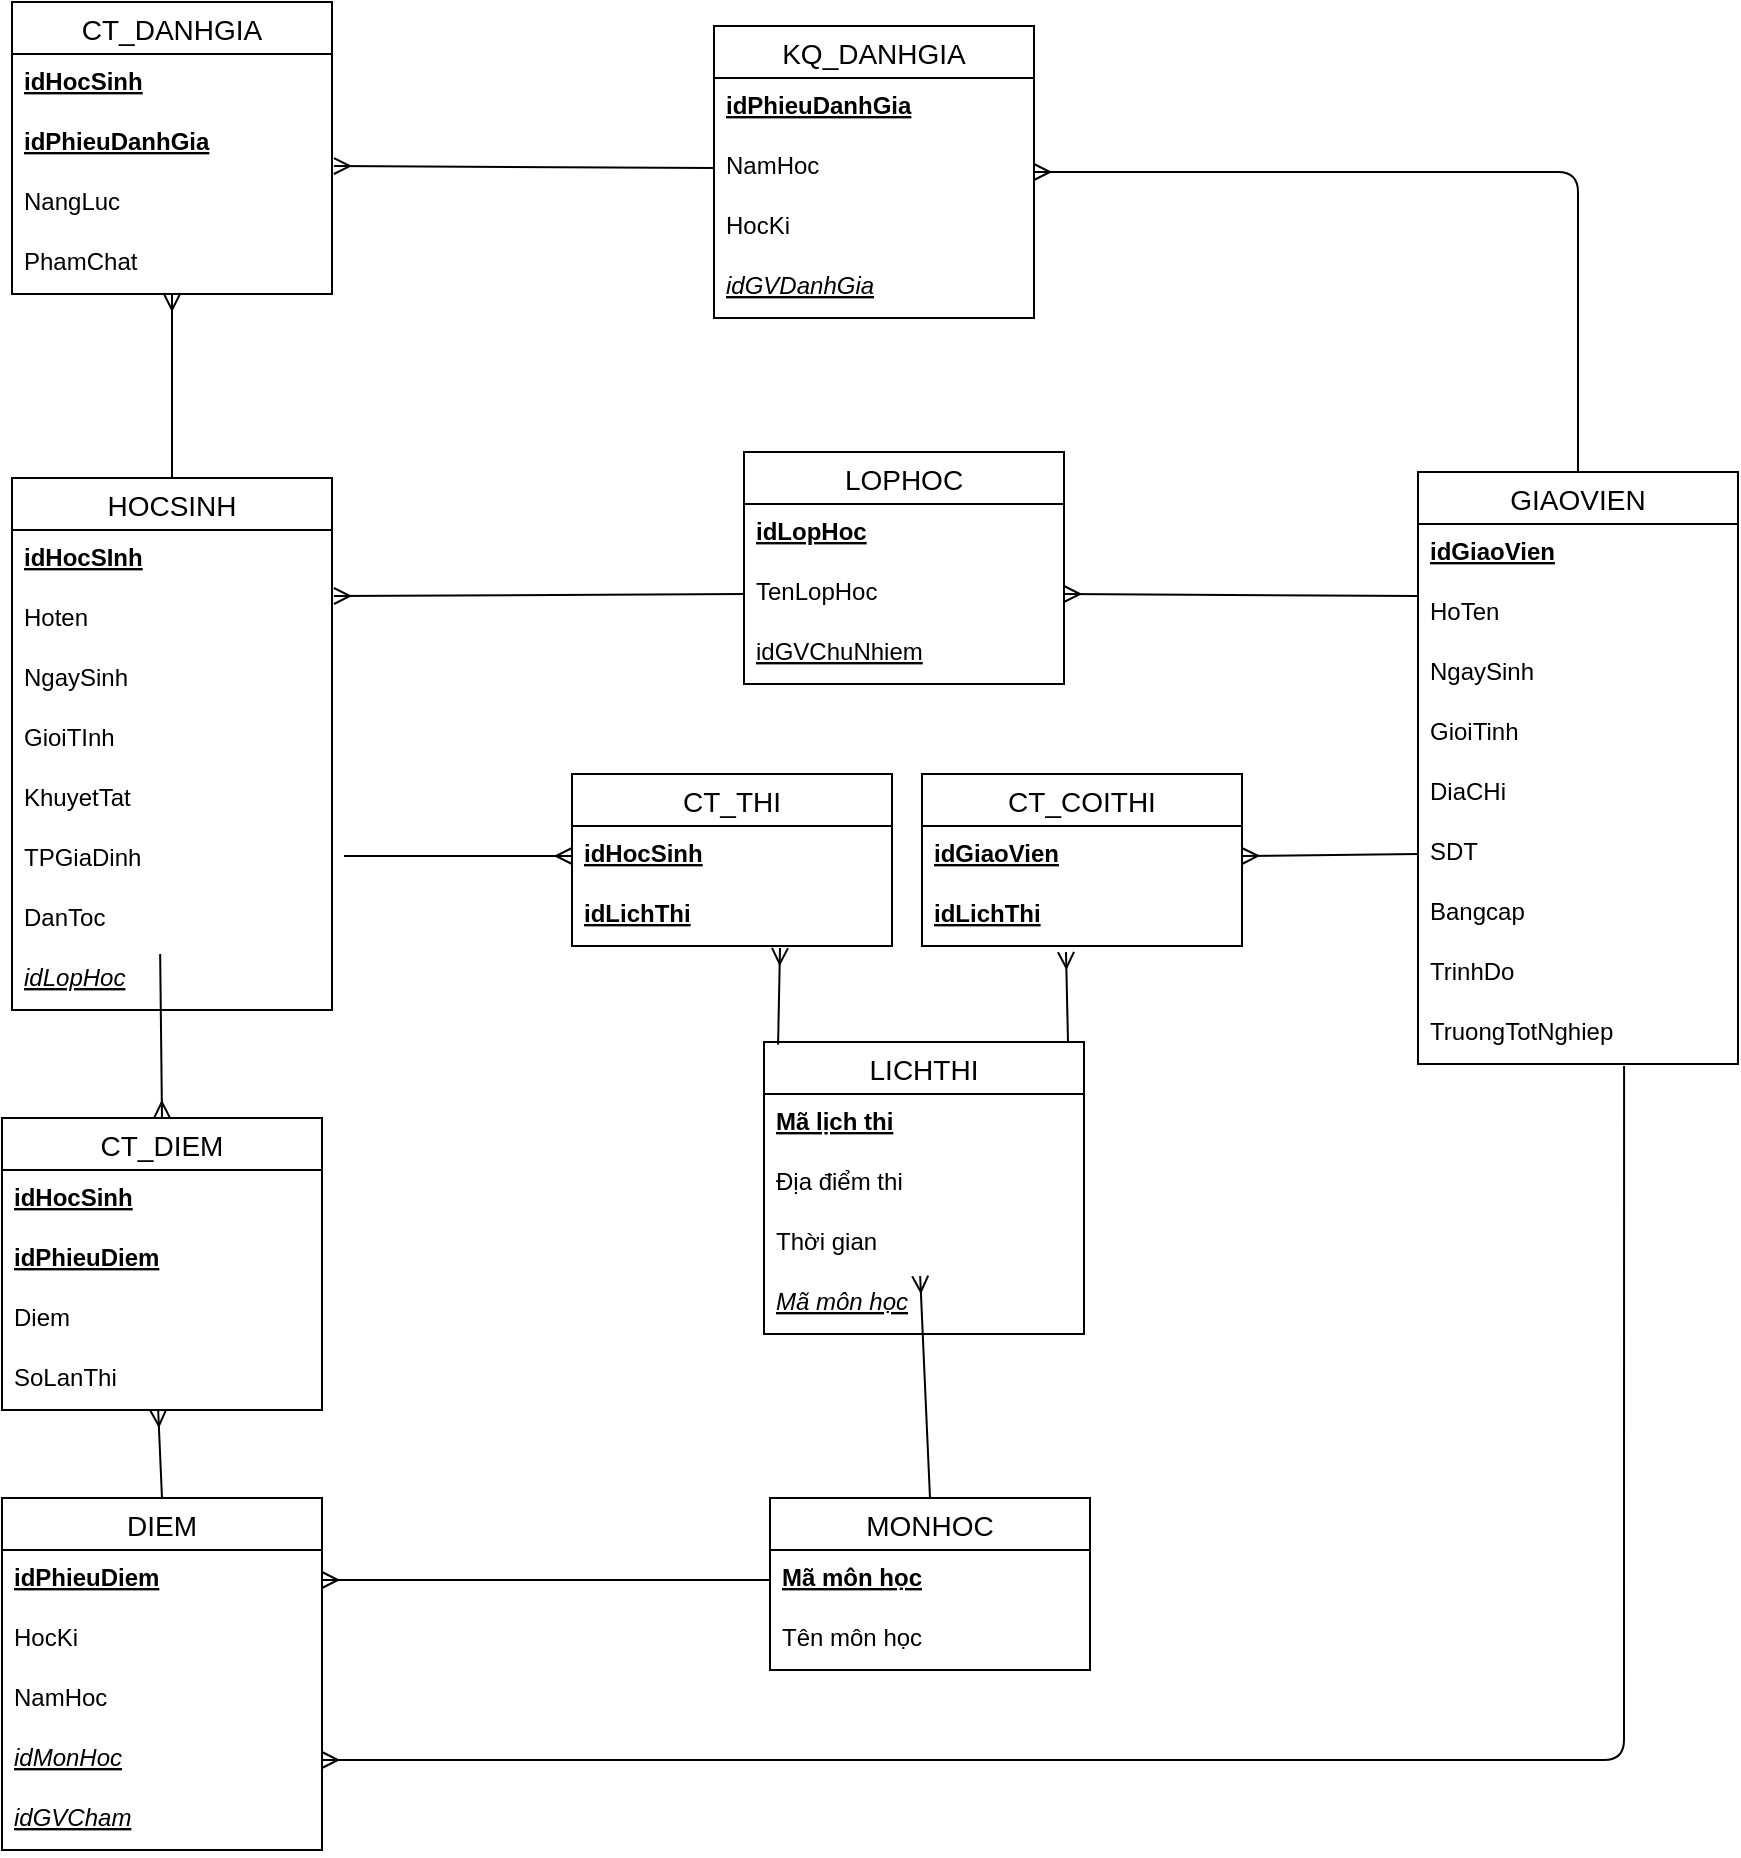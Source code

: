 <mxfile version="14.5.4" type="github">
  <diagram id="Y_9sGmnjUwK3PNuPOUKg" name="Page-1">
    <mxGraphModel dx="1369" dy="776" grid="0" gridSize="10" guides="1" tooltips="1" connect="1" arrows="1" fold="1" page="1" pageScale="1" pageWidth="1100" pageHeight="1700" background="#ffffff" math="0" shadow="0">
      <root>
        <mxCell id="0" />
        <mxCell id="1" parent="0" />
        <mxCell id="aPo73RIebEHa1gepbamj-1" value="HOCSINH" style="swimlane;fontStyle=0;childLayout=stackLayout;horizontal=1;startSize=26;horizontalStack=0;resizeParent=1;resizeParentMax=0;resizeLast=0;collapsible=1;marginBottom=0;align=center;fontSize=14;" vertex="1" parent="1">
          <mxGeometry x="121" y="299" width="160" height="266" as="geometry" />
        </mxCell>
        <mxCell id="aPo73RIebEHa1gepbamj-2" value="idHocSInh" style="text;strokeColor=none;fillColor=none;spacingLeft=4;spacingRight=4;overflow=hidden;rotatable=0;points=[[0,0.5],[1,0.5]];portConstraint=eastwest;fontSize=12;fontStyle=5" vertex="1" parent="aPo73RIebEHa1gepbamj-1">
          <mxGeometry y="26" width="160" height="30" as="geometry" />
        </mxCell>
        <mxCell id="aPo73RIebEHa1gepbamj-3" value="Hoten" style="text;strokeColor=none;fillColor=none;spacingLeft=4;spacingRight=4;overflow=hidden;rotatable=0;points=[[0,0.5],[1,0.5]];portConstraint=eastwest;fontSize=12;" vertex="1" parent="aPo73RIebEHa1gepbamj-1">
          <mxGeometry y="56" width="160" height="30" as="geometry" />
        </mxCell>
        <mxCell id="aPo73RIebEHa1gepbamj-4" value="NgaySinh" style="text;strokeColor=none;fillColor=none;spacingLeft=4;spacingRight=4;overflow=hidden;rotatable=0;points=[[0,0.5],[1,0.5]];portConstraint=eastwest;fontSize=12;" vertex="1" parent="aPo73RIebEHa1gepbamj-1">
          <mxGeometry y="86" width="160" height="30" as="geometry" />
        </mxCell>
        <mxCell id="aPo73RIebEHa1gepbamj-5" value="GioiTInh" style="text;strokeColor=none;fillColor=none;spacingLeft=4;spacingRight=4;overflow=hidden;rotatable=0;points=[[0,0.5],[1,0.5]];portConstraint=eastwest;fontSize=12;" vertex="1" parent="aPo73RIebEHa1gepbamj-1">
          <mxGeometry y="116" width="160" height="30" as="geometry" />
        </mxCell>
        <mxCell id="aPo73RIebEHa1gepbamj-6" value="KhuyetTat" style="text;strokeColor=none;fillColor=none;spacingLeft=4;spacingRight=4;overflow=hidden;rotatable=0;points=[[0,0.5],[1,0.5]];portConstraint=eastwest;fontSize=12;" vertex="1" parent="aPo73RIebEHa1gepbamj-1">
          <mxGeometry y="146" width="160" height="30" as="geometry" />
        </mxCell>
        <mxCell id="aPo73RIebEHa1gepbamj-7" value="TPGiaDinh" style="text;strokeColor=none;fillColor=none;spacingLeft=4;spacingRight=4;overflow=hidden;rotatable=0;points=[[0,0.5],[1,0.5]];portConstraint=eastwest;fontSize=12;" vertex="1" parent="aPo73RIebEHa1gepbamj-1">
          <mxGeometry y="176" width="160" height="30" as="geometry" />
        </mxCell>
        <mxCell id="aPo73RIebEHa1gepbamj-8" value="DanToc" style="text;strokeColor=none;fillColor=none;spacingLeft=4;spacingRight=4;overflow=hidden;rotatable=0;points=[[0,0.5],[1,0.5]];portConstraint=eastwest;fontSize=12;" vertex="1" parent="aPo73RIebEHa1gepbamj-1">
          <mxGeometry y="206" width="160" height="30" as="geometry" />
        </mxCell>
        <mxCell id="aPo73RIebEHa1gepbamj-9" value="idLopHoc" style="text;strokeColor=none;fillColor=none;spacingLeft=4;spacingRight=4;overflow=hidden;rotatable=0;points=[[0,0.5],[1,0.5]];portConstraint=eastwest;fontSize=12;fontStyle=6" vertex="1" parent="aPo73RIebEHa1gepbamj-1">
          <mxGeometry y="236" width="160" height="30" as="geometry" />
        </mxCell>
        <mxCell id="aPo73RIebEHa1gepbamj-10" value="GIAOVIEN" style="swimlane;fontStyle=0;childLayout=stackLayout;horizontal=1;startSize=26;horizontalStack=0;resizeParent=1;resizeParentMax=0;resizeLast=0;collapsible=1;marginBottom=0;align=center;fontSize=14;" vertex="1" parent="1">
          <mxGeometry x="824" y="296" width="160" height="296" as="geometry" />
        </mxCell>
        <mxCell id="aPo73RIebEHa1gepbamj-11" value="idGiaoVien" style="text;strokeColor=none;fillColor=none;spacingLeft=4;spacingRight=4;overflow=hidden;rotatable=0;points=[[0,0.5],[1,0.5]];portConstraint=eastwest;fontSize=12;fontStyle=5" vertex="1" parent="aPo73RIebEHa1gepbamj-10">
          <mxGeometry y="26" width="160" height="30" as="geometry" />
        </mxCell>
        <mxCell id="aPo73RIebEHa1gepbamj-12" value="HoTen" style="text;strokeColor=none;fillColor=none;spacingLeft=4;spacingRight=4;overflow=hidden;rotatable=0;points=[[0,0.5],[1,0.5]];portConstraint=eastwest;fontSize=12;" vertex="1" parent="aPo73RIebEHa1gepbamj-10">
          <mxGeometry y="56" width="160" height="30" as="geometry" />
        </mxCell>
        <mxCell id="aPo73RIebEHa1gepbamj-13" value="NgaySinh" style="text;strokeColor=none;fillColor=none;spacingLeft=4;spacingRight=4;overflow=hidden;rotatable=0;points=[[0,0.5],[1,0.5]];portConstraint=eastwest;fontSize=12;" vertex="1" parent="aPo73RIebEHa1gepbamj-10">
          <mxGeometry y="86" width="160" height="30" as="geometry" />
        </mxCell>
        <mxCell id="aPo73RIebEHa1gepbamj-14" value="GioiTinh" style="text;strokeColor=none;fillColor=none;spacingLeft=4;spacingRight=4;overflow=hidden;rotatable=0;points=[[0,0.5],[1,0.5]];portConstraint=eastwest;fontSize=12;" vertex="1" parent="aPo73RIebEHa1gepbamj-10">
          <mxGeometry y="116" width="160" height="30" as="geometry" />
        </mxCell>
        <mxCell id="aPo73RIebEHa1gepbamj-15" value="DiaCHi" style="text;strokeColor=none;fillColor=none;spacingLeft=4;spacingRight=4;overflow=hidden;rotatable=0;points=[[0,0.5],[1,0.5]];portConstraint=eastwest;fontSize=12;" vertex="1" parent="aPo73RIebEHa1gepbamj-10">
          <mxGeometry y="146" width="160" height="30" as="geometry" />
        </mxCell>
        <mxCell id="aPo73RIebEHa1gepbamj-16" value="SDT" style="text;strokeColor=none;fillColor=none;spacingLeft=4;spacingRight=4;overflow=hidden;rotatable=0;points=[[0,0.5],[1,0.5]];portConstraint=eastwest;fontSize=12;" vertex="1" parent="aPo73RIebEHa1gepbamj-10">
          <mxGeometry y="176" width="160" height="30" as="geometry" />
        </mxCell>
        <mxCell id="aPo73RIebEHa1gepbamj-17" value="Bangcap" style="text;strokeColor=none;fillColor=none;spacingLeft=4;spacingRight=4;overflow=hidden;rotatable=0;points=[[0,0.5],[1,0.5]];portConstraint=eastwest;fontSize=12;" vertex="1" parent="aPo73RIebEHa1gepbamj-10">
          <mxGeometry y="206" width="160" height="30" as="geometry" />
        </mxCell>
        <mxCell id="aPo73RIebEHa1gepbamj-18" value="TrinhDo" style="text;strokeColor=none;fillColor=none;spacingLeft=4;spacingRight=4;overflow=hidden;rotatable=0;points=[[0,0.5],[1,0.5]];portConstraint=eastwest;fontSize=12;" vertex="1" parent="aPo73RIebEHa1gepbamj-10">
          <mxGeometry y="236" width="160" height="30" as="geometry" />
        </mxCell>
        <mxCell id="aPo73RIebEHa1gepbamj-19" value="TruongTotNghiep" style="text;strokeColor=none;fillColor=none;spacingLeft=4;spacingRight=4;overflow=hidden;rotatable=0;points=[[0,0.5],[1,0.5]];portConstraint=eastwest;fontSize=12;" vertex="1" parent="aPo73RIebEHa1gepbamj-10">
          <mxGeometry y="266" width="160" height="30" as="geometry" />
        </mxCell>
        <mxCell id="aPo73RIebEHa1gepbamj-20" value="LOPHOC" style="swimlane;fontStyle=0;childLayout=stackLayout;horizontal=1;startSize=26;horizontalStack=0;resizeParent=1;resizeParentMax=0;resizeLast=0;collapsible=1;marginBottom=0;align=center;fontSize=14;" vertex="1" parent="1">
          <mxGeometry x="487" y="286" width="160" height="116" as="geometry" />
        </mxCell>
        <mxCell id="aPo73RIebEHa1gepbamj-21" value="idLopHoc" style="text;strokeColor=none;fillColor=none;spacingLeft=4;spacingRight=4;overflow=hidden;rotatable=0;points=[[0,0.5],[1,0.5]];portConstraint=eastwest;fontSize=12;fontStyle=5" vertex="1" parent="aPo73RIebEHa1gepbamj-20">
          <mxGeometry y="26" width="160" height="30" as="geometry" />
        </mxCell>
        <mxCell id="aPo73RIebEHa1gepbamj-22" value="TenLopHoc" style="text;strokeColor=none;fillColor=none;spacingLeft=4;spacingRight=4;overflow=hidden;rotatable=0;points=[[0,0.5],[1,0.5]];portConstraint=eastwest;fontSize=12;" vertex="1" parent="aPo73RIebEHa1gepbamj-20">
          <mxGeometry y="56" width="160" height="30" as="geometry" />
        </mxCell>
        <mxCell id="aPo73RIebEHa1gepbamj-23" value="idGVChuNhiem" style="text;strokeColor=none;fillColor=none;spacingLeft=4;spacingRight=4;overflow=hidden;rotatable=0;points=[[0,0.5],[1,0.5]];portConstraint=eastwest;fontSize=12;fontStyle=4" vertex="1" parent="aPo73RIebEHa1gepbamj-20">
          <mxGeometry y="86" width="160" height="30" as="geometry" />
        </mxCell>
        <mxCell id="aPo73RIebEHa1gepbamj-24" value="MONHOC" style="swimlane;fontStyle=0;childLayout=stackLayout;horizontal=1;startSize=26;horizontalStack=0;resizeParent=1;resizeParentMax=0;resizeLast=0;collapsible=1;marginBottom=0;align=center;fontSize=14;" vertex="1" parent="1">
          <mxGeometry x="500" y="809" width="160" height="86" as="geometry" />
        </mxCell>
        <mxCell id="aPo73RIebEHa1gepbamj-25" value="Mã môn học" style="text;strokeColor=none;fillColor=none;spacingLeft=4;spacingRight=4;overflow=hidden;rotatable=0;points=[[0,0.5],[1,0.5]];portConstraint=eastwest;fontSize=12;fontStyle=5" vertex="1" parent="aPo73RIebEHa1gepbamj-24">
          <mxGeometry y="26" width="160" height="30" as="geometry" />
        </mxCell>
        <mxCell id="aPo73RIebEHa1gepbamj-26" value="Tên môn học" style="text;strokeColor=none;fillColor=none;spacingLeft=4;spacingRight=4;overflow=hidden;rotatable=0;points=[[0,0.5],[1,0.5]];portConstraint=eastwest;fontSize=12;" vertex="1" parent="aPo73RIebEHa1gepbamj-24">
          <mxGeometry y="56" width="160" height="30" as="geometry" />
        </mxCell>
        <mxCell id="aPo73RIebEHa1gepbamj-27" value="LICHTHI" style="swimlane;fontStyle=0;childLayout=stackLayout;horizontal=1;startSize=26;horizontalStack=0;resizeParent=1;resizeParentMax=0;resizeLast=0;collapsible=1;marginBottom=0;align=center;fontSize=14;" vertex="1" parent="1">
          <mxGeometry x="497" y="581" width="160" height="146" as="geometry" />
        </mxCell>
        <mxCell id="aPo73RIebEHa1gepbamj-28" value="Mã lịch thi" style="text;strokeColor=none;fillColor=none;spacingLeft=4;spacingRight=4;overflow=hidden;rotatable=0;points=[[0,0.5],[1,0.5]];portConstraint=eastwest;fontSize=12;fontStyle=5" vertex="1" parent="aPo73RIebEHa1gepbamj-27">
          <mxGeometry y="26" width="160" height="30" as="geometry" />
        </mxCell>
        <mxCell id="aPo73RIebEHa1gepbamj-29" value="Địa điểm thi" style="text;strokeColor=none;fillColor=none;spacingLeft=4;spacingRight=4;overflow=hidden;rotatable=0;points=[[0,0.5],[1,0.5]];portConstraint=eastwest;fontSize=12;" vertex="1" parent="aPo73RIebEHa1gepbamj-27">
          <mxGeometry y="56" width="160" height="30" as="geometry" />
        </mxCell>
        <mxCell id="aPo73RIebEHa1gepbamj-30" value="Thời gian" style="text;strokeColor=none;fillColor=none;spacingLeft=4;spacingRight=4;overflow=hidden;rotatable=0;points=[[0,0.5],[1,0.5]];portConstraint=eastwest;fontSize=12;" vertex="1" parent="aPo73RIebEHa1gepbamj-27">
          <mxGeometry y="86" width="160" height="30" as="geometry" />
        </mxCell>
        <mxCell id="aPo73RIebEHa1gepbamj-31" value="Mã môn học" style="text;strokeColor=none;fillColor=none;spacingLeft=4;spacingRight=4;overflow=hidden;rotatable=0;points=[[0,0.5],[1,0.5]];portConstraint=eastwest;fontSize=12;fontStyle=6" vertex="1" parent="aPo73RIebEHa1gepbamj-27">
          <mxGeometry y="116" width="160" height="30" as="geometry" />
        </mxCell>
        <mxCell id="aPo73RIebEHa1gepbamj-32" value="CT_COITHI" style="swimlane;fontStyle=0;childLayout=stackLayout;horizontal=1;startSize=26;horizontalStack=0;resizeParent=1;resizeParentMax=0;resizeLast=0;collapsible=1;marginBottom=0;align=center;fontSize=14;" vertex="1" parent="1">
          <mxGeometry x="576" y="447" width="160" height="86" as="geometry" />
        </mxCell>
        <mxCell id="aPo73RIebEHa1gepbamj-33" value="idGiaoVien" style="text;strokeColor=none;fillColor=none;spacingLeft=4;spacingRight=4;overflow=hidden;rotatable=0;points=[[0,0.5],[1,0.5]];portConstraint=eastwest;fontSize=12;fontStyle=5" vertex="1" parent="aPo73RIebEHa1gepbamj-32">
          <mxGeometry y="26" width="160" height="30" as="geometry" />
        </mxCell>
        <mxCell id="aPo73RIebEHa1gepbamj-34" value="idLichThi" style="text;strokeColor=none;fillColor=none;spacingLeft=4;spacingRight=4;overflow=hidden;rotatable=0;points=[[0,0.5],[1,0.5]];portConstraint=eastwest;fontSize=12;fontStyle=5" vertex="1" parent="aPo73RIebEHa1gepbamj-32">
          <mxGeometry y="56" width="160" height="30" as="geometry" />
        </mxCell>
        <mxCell id="aPo73RIebEHa1gepbamj-35" value="CT_THI" style="swimlane;fontStyle=0;childLayout=stackLayout;horizontal=1;startSize=26;horizontalStack=0;resizeParent=1;resizeParentMax=0;resizeLast=0;collapsible=1;marginBottom=0;align=center;fontSize=14;" vertex="1" parent="1">
          <mxGeometry x="401" y="447" width="160" height="86" as="geometry" />
        </mxCell>
        <mxCell id="aPo73RIebEHa1gepbamj-36" value="idHocSinh" style="text;strokeColor=none;fillColor=none;spacingLeft=4;spacingRight=4;overflow=hidden;rotatable=0;points=[[0,0.5],[1,0.5]];portConstraint=eastwest;fontSize=12;fontStyle=5" vertex="1" parent="aPo73RIebEHa1gepbamj-35">
          <mxGeometry y="26" width="160" height="30" as="geometry" />
        </mxCell>
        <mxCell id="aPo73RIebEHa1gepbamj-37" value="idLichThi" style="text;strokeColor=none;fillColor=none;spacingLeft=4;spacingRight=4;overflow=hidden;rotatable=0;points=[[0,0.5],[1,0.5]];portConstraint=eastwest;fontSize=12;fontStyle=5" vertex="1" parent="aPo73RIebEHa1gepbamj-35">
          <mxGeometry y="56" width="160" height="30" as="geometry" />
        </mxCell>
        <mxCell id="aPo73RIebEHa1gepbamj-38" value="DIEM" style="swimlane;fontStyle=0;childLayout=stackLayout;horizontal=1;startSize=26;horizontalStack=0;resizeParent=1;resizeParentMax=0;resizeLast=0;collapsible=1;marginBottom=0;align=center;fontSize=14;" vertex="1" parent="1">
          <mxGeometry x="116" y="809" width="160" height="176" as="geometry" />
        </mxCell>
        <mxCell id="aPo73RIebEHa1gepbamj-39" value="idPhieuDiem" style="text;strokeColor=none;fillColor=none;spacingLeft=4;spacingRight=4;overflow=hidden;rotatable=0;points=[[0,0.5],[1,0.5]];portConstraint=eastwest;fontSize=12;fontStyle=5" vertex="1" parent="aPo73RIebEHa1gepbamj-38">
          <mxGeometry y="26" width="160" height="30" as="geometry" />
        </mxCell>
        <mxCell id="aPo73RIebEHa1gepbamj-40" value="HocKi" style="text;strokeColor=none;fillColor=none;spacingLeft=4;spacingRight=4;overflow=hidden;rotatable=0;points=[[0,0.5],[1,0.5]];portConstraint=eastwest;fontSize=12;" vertex="1" parent="aPo73RIebEHa1gepbamj-38">
          <mxGeometry y="56" width="160" height="30" as="geometry" />
        </mxCell>
        <mxCell id="aPo73RIebEHa1gepbamj-41" value="NamHoc" style="text;strokeColor=none;fillColor=none;spacingLeft=4;spacingRight=4;overflow=hidden;rotatable=0;points=[[0,0.5],[1,0.5]];portConstraint=eastwest;fontSize=12;" vertex="1" parent="aPo73RIebEHa1gepbamj-38">
          <mxGeometry y="86" width="160" height="30" as="geometry" />
        </mxCell>
        <mxCell id="aPo73RIebEHa1gepbamj-42" value="idMonHoc" style="text;strokeColor=none;fillColor=none;spacingLeft=4;spacingRight=4;overflow=hidden;rotatable=0;points=[[0,0.5],[1,0.5]];portConstraint=eastwest;fontSize=12;fontStyle=6" vertex="1" parent="aPo73RIebEHa1gepbamj-38">
          <mxGeometry y="116" width="160" height="30" as="geometry" />
        </mxCell>
        <mxCell id="aPo73RIebEHa1gepbamj-43" value="idGVCham" style="text;strokeColor=none;fillColor=none;spacingLeft=4;spacingRight=4;overflow=hidden;rotatable=0;points=[[0,0.5],[1,0.5]];portConstraint=eastwest;fontSize=12;fontStyle=6" vertex="1" parent="aPo73RIebEHa1gepbamj-38">
          <mxGeometry y="146" width="160" height="30" as="geometry" />
        </mxCell>
        <mxCell id="aPo73RIebEHa1gepbamj-44" value="CT_DIEM" style="swimlane;fontStyle=0;childLayout=stackLayout;horizontal=1;startSize=26;horizontalStack=0;resizeParent=1;resizeParentMax=0;resizeLast=0;collapsible=1;marginBottom=0;align=center;fontSize=14;" vertex="1" parent="1">
          <mxGeometry x="116" y="619" width="160" height="146" as="geometry" />
        </mxCell>
        <mxCell id="aPo73RIebEHa1gepbamj-45" value="idHocSinh" style="text;strokeColor=none;fillColor=none;spacingLeft=4;spacingRight=4;overflow=hidden;rotatable=0;points=[[0,0.5],[1,0.5]];portConstraint=eastwest;fontSize=12;fontStyle=5" vertex="1" parent="aPo73RIebEHa1gepbamj-44">
          <mxGeometry y="26" width="160" height="30" as="geometry" />
        </mxCell>
        <mxCell id="aPo73RIebEHa1gepbamj-46" value="idPhieuDiem" style="text;strokeColor=none;fillColor=none;spacingLeft=4;spacingRight=4;overflow=hidden;rotatable=0;points=[[0,0.5],[1,0.5]];portConstraint=eastwest;fontSize=12;fontStyle=5" vertex="1" parent="aPo73RIebEHa1gepbamj-44">
          <mxGeometry y="56" width="160" height="30" as="geometry" />
        </mxCell>
        <mxCell id="aPo73RIebEHa1gepbamj-47" value="Diem" style="text;strokeColor=none;fillColor=none;spacingLeft=4;spacingRight=4;overflow=hidden;rotatable=0;points=[[0,0.5],[1,0.5]];portConstraint=eastwest;fontSize=12;" vertex="1" parent="aPo73RIebEHa1gepbamj-44">
          <mxGeometry y="86" width="160" height="30" as="geometry" />
        </mxCell>
        <mxCell id="aPo73RIebEHa1gepbamj-48" value="SoLanThi" style="text;strokeColor=none;fillColor=none;spacingLeft=4;spacingRight=4;overflow=hidden;rotatable=0;points=[[0,0.5],[1,0.5]];portConstraint=eastwest;fontSize=12;" vertex="1" parent="aPo73RIebEHa1gepbamj-44">
          <mxGeometry y="116" width="160" height="30" as="geometry" />
        </mxCell>
        <mxCell id="aPo73RIebEHa1gepbamj-49" value="KQ_DANHGIA" style="swimlane;fontStyle=0;childLayout=stackLayout;horizontal=1;startSize=26;horizontalStack=0;resizeParent=1;resizeParentMax=0;resizeLast=0;collapsible=1;marginBottom=0;align=center;fontSize=14;" vertex="1" parent="1">
          <mxGeometry x="472" y="73" width="160" height="146" as="geometry" />
        </mxCell>
        <mxCell id="aPo73RIebEHa1gepbamj-50" value="idPhieuDanhGia" style="text;strokeColor=none;fillColor=none;spacingLeft=4;spacingRight=4;overflow=hidden;rotatable=0;points=[[0,0.5],[1,0.5]];portConstraint=eastwest;fontSize=12;fontStyle=5" vertex="1" parent="aPo73RIebEHa1gepbamj-49">
          <mxGeometry y="26" width="160" height="30" as="geometry" />
        </mxCell>
        <mxCell id="aPo73RIebEHa1gepbamj-51" value="NamHoc" style="text;strokeColor=none;fillColor=none;spacingLeft=4;spacingRight=4;overflow=hidden;rotatable=0;points=[[0,0.5],[1,0.5]];portConstraint=eastwest;fontSize=12;" vertex="1" parent="aPo73RIebEHa1gepbamj-49">
          <mxGeometry y="56" width="160" height="30" as="geometry" />
        </mxCell>
        <mxCell id="aPo73RIebEHa1gepbamj-52" value="HocKi" style="text;strokeColor=none;fillColor=none;spacingLeft=4;spacingRight=4;overflow=hidden;rotatable=0;points=[[0,0.5],[1,0.5]];portConstraint=eastwest;fontSize=12;" vertex="1" parent="aPo73RIebEHa1gepbamj-49">
          <mxGeometry y="86" width="160" height="30" as="geometry" />
        </mxCell>
        <mxCell id="aPo73RIebEHa1gepbamj-53" value="idGVDanhGia" style="text;strokeColor=none;fillColor=none;spacingLeft=4;spacingRight=4;overflow=hidden;rotatable=0;points=[[0,0.5],[1,0.5]];portConstraint=eastwest;fontSize=12;fontStyle=6" vertex="1" parent="aPo73RIebEHa1gepbamj-49">
          <mxGeometry y="116" width="160" height="30" as="geometry" />
        </mxCell>
        <mxCell id="aPo73RIebEHa1gepbamj-54" value="CT_DANHGIA" style="swimlane;fontStyle=0;childLayout=stackLayout;horizontal=1;startSize=26;horizontalStack=0;resizeParent=1;resizeParentMax=0;resizeLast=0;collapsible=1;marginBottom=0;align=center;fontSize=14;" vertex="1" parent="1">
          <mxGeometry x="121" y="61" width="160" height="146" as="geometry" />
        </mxCell>
        <mxCell id="aPo73RIebEHa1gepbamj-55" value="idHocSinh" style="text;strokeColor=none;fillColor=none;spacingLeft=4;spacingRight=4;overflow=hidden;rotatable=0;points=[[0,0.5],[1,0.5]];portConstraint=eastwest;fontSize=12;fontStyle=5" vertex="1" parent="aPo73RIebEHa1gepbamj-54">
          <mxGeometry y="26" width="160" height="30" as="geometry" />
        </mxCell>
        <mxCell id="aPo73RIebEHa1gepbamj-56" value="idPhieuDanhGia" style="text;strokeColor=none;fillColor=none;spacingLeft=4;spacingRight=4;overflow=hidden;rotatable=0;points=[[0,0.5],[1,0.5]];portConstraint=eastwest;fontSize=12;fontStyle=5" vertex="1" parent="aPo73RIebEHa1gepbamj-54">
          <mxGeometry y="56" width="160" height="30" as="geometry" />
        </mxCell>
        <mxCell id="aPo73RIebEHa1gepbamj-57" value="NangLuc" style="text;strokeColor=none;fillColor=none;spacingLeft=4;spacingRight=4;overflow=hidden;rotatable=0;points=[[0,0.5],[1,0.5]];portConstraint=eastwest;fontSize=12;" vertex="1" parent="aPo73RIebEHa1gepbamj-54">
          <mxGeometry y="86" width="160" height="30" as="geometry" />
        </mxCell>
        <mxCell id="aPo73RIebEHa1gepbamj-58" value="PhamChat" style="text;strokeColor=none;fillColor=none;spacingLeft=4;spacingRight=4;overflow=hidden;rotatable=0;points=[[0,0.5],[1,0.5]];portConstraint=eastwest;fontSize=12;" vertex="1" parent="aPo73RIebEHa1gepbamj-54">
          <mxGeometry y="116" width="160" height="30" as="geometry" />
        </mxCell>
        <mxCell id="aPo73RIebEHa1gepbamj-59" value="" style="fontSize=12;html=1;endArrow=ERmany;exitX=0.5;exitY=0;exitDx=0;exitDy=0;entryX=1;entryY=0.5;entryDx=0;entryDy=0;" edge="1" parent="1" source="aPo73RIebEHa1gepbamj-10" target="aPo73RIebEHa1gepbamj-49">
          <mxGeometry width="100" height="100" relative="1" as="geometry">
            <mxPoint x="972" y="273" as="sourcePoint" />
            <mxPoint x="734.04" y="155" as="targetPoint" />
            <Array as="points">
              <mxPoint x="904" y="146" />
            </Array>
          </mxGeometry>
        </mxCell>
        <mxCell id="aPo73RIebEHa1gepbamj-60" value="" style="fontSize=12;html=1;endArrow=ERmany;exitX=0;exitY=0.5;exitDx=0;exitDy=0;entryX=1.006;entryY=-0.133;entryDx=0;entryDy=0;entryPerimeter=0;" edge="1" parent="1" source="aPo73RIebEHa1gepbamj-51" target="aPo73RIebEHa1gepbamj-57">
          <mxGeometry width="100" height="100" relative="1" as="geometry">
            <mxPoint x="508" y="693" as="sourcePoint" />
            <mxPoint x="270.04" y="575" as="targetPoint" />
            <Array as="points" />
          </mxGeometry>
        </mxCell>
        <mxCell id="aPo73RIebEHa1gepbamj-61" value="" style="fontSize=12;html=1;endArrow=ERmany;exitX=0.5;exitY=0;exitDx=0;exitDy=0;entryX=0.5;entryY=1;entryDx=0;entryDy=0;" edge="1" parent="1" source="aPo73RIebEHa1gepbamj-1" target="aPo73RIebEHa1gepbamj-54">
          <mxGeometry width="100" height="100" relative="1" as="geometry">
            <mxPoint x="482" y="154" as="sourcePoint" />
            <mxPoint x="284.96" y="155.01" as="targetPoint" />
            <Array as="points" />
          </mxGeometry>
        </mxCell>
        <mxCell id="aPo73RIebEHa1gepbamj-62" value="" style="fontSize=12;html=1;endArrow=ERmany;exitX=0.463;exitY=1.067;exitDx=0;exitDy=0;entryX=0.5;entryY=0;entryDx=0;entryDy=0;exitPerimeter=0;" edge="1" parent="1" source="aPo73RIebEHa1gepbamj-8" target="aPo73RIebEHa1gepbamj-44">
          <mxGeometry width="100" height="100" relative="1" as="geometry">
            <mxPoint x="482" y="154" as="sourcePoint" />
            <mxPoint x="291.96" y="153.01" as="targetPoint" />
            <Array as="points" />
          </mxGeometry>
        </mxCell>
        <mxCell id="aPo73RIebEHa1gepbamj-63" value="" style="fontSize=12;html=1;endArrow=ERmany;exitX=0.5;exitY=0;exitDx=0;exitDy=0;entryX=0.488;entryY=1;entryDx=0;entryDy=0;entryPerimeter=0;" edge="1" parent="1" source="aPo73RIebEHa1gepbamj-38" target="aPo73RIebEHa1gepbamj-48">
          <mxGeometry width="100" height="100" relative="1" as="geometry">
            <mxPoint x="203.96" y="578" as="sourcePoint" />
            <mxPoint x="184" y="625" as="targetPoint" />
            <Array as="points" />
          </mxGeometry>
        </mxCell>
        <mxCell id="aPo73RIebEHa1gepbamj-64" value="" style="fontSize=12;html=1;endArrow=ERmany;exitX=0.644;exitY=1.033;exitDx=0;exitDy=0;entryX=1;entryY=0.5;entryDx=0;entryDy=0;exitPerimeter=0;" edge="1" parent="1" source="aPo73RIebEHa1gepbamj-19" target="aPo73RIebEHa1gepbamj-42">
          <mxGeometry width="100" height="100" relative="1" as="geometry">
            <mxPoint x="206" y="819" as="sourcePoint" />
            <mxPoint x="204.08" y="775" as="targetPoint" />
            <Array as="points">
              <mxPoint x="927" y="940" />
            </Array>
          </mxGeometry>
        </mxCell>
        <mxCell id="aPo73RIebEHa1gepbamj-65" value="" style="fontSize=12;html=1;endArrow=ERmany;exitX=0;exitY=0.5;exitDx=0;exitDy=0;entryX=1;entryY=0.5;entryDx=0;entryDy=0;" edge="1" parent="1" source="aPo73RIebEHa1gepbamj-25" target="aPo73RIebEHa1gepbamj-39">
          <mxGeometry width="100" height="100" relative="1" as="geometry">
            <mxPoint x="206" y="819" as="sourcePoint" />
            <mxPoint x="204.08" y="775" as="targetPoint" />
            <Array as="points" />
          </mxGeometry>
        </mxCell>
        <mxCell id="aPo73RIebEHa1gepbamj-66" value="" style="fontSize=12;html=1;endArrow=ERmany;exitX=0.5;exitY=0;exitDx=0;exitDy=0;entryX=0.488;entryY=1.033;entryDx=0;entryDy=0;entryPerimeter=0;" edge="1" parent="1" source="aPo73RIebEHa1gepbamj-24" target="aPo73RIebEHa1gepbamj-30">
          <mxGeometry width="100" height="100" relative="1" as="geometry">
            <mxPoint x="505" y="980" as="sourcePoint" />
            <mxPoint x="286" y="980" as="targetPoint" />
            <Array as="points" />
          </mxGeometry>
        </mxCell>
        <mxCell id="aPo73RIebEHa1gepbamj-67" value="" style="fontSize=12;html=1;endArrow=ERmany;exitX=0;exitY=0.2;exitDx=0;exitDy=0;entryX=1;entryY=0.5;entryDx=0;entryDy=0;exitPerimeter=0;" edge="1" parent="1" source="aPo73RIebEHa1gepbamj-12" target="aPo73RIebEHa1gepbamj-22">
          <mxGeometry width="100" height="100" relative="1" as="geometry">
            <mxPoint x="205.08" y="577.01" as="sourcePoint" />
            <mxPoint x="206" y="629" as="targetPoint" />
            <Array as="points" />
          </mxGeometry>
        </mxCell>
        <mxCell id="aPo73RIebEHa1gepbamj-68" value="" style="fontSize=12;html=1;endArrow=ERmany;exitX=0;exitY=0.5;exitDx=0;exitDy=0;entryX=1.006;entryY=0.1;entryDx=0;entryDy=0;entryPerimeter=0;" edge="1" parent="1" source="aPo73RIebEHa1gepbamj-22" target="aPo73RIebEHa1gepbamj-3">
          <mxGeometry width="100" height="100" relative="1" as="geometry">
            <mxPoint x="834" y="368" as="sourcePoint" />
            <mxPoint x="654" y="366" as="targetPoint" />
            <Array as="points" />
          </mxGeometry>
        </mxCell>
        <mxCell id="aPo73RIebEHa1gepbamj-69" value="" style="fontSize=12;html=1;endArrow=ERmany;entryX=0;entryY=0.5;entryDx=0;entryDy=0;" edge="1" parent="1" target="aPo73RIebEHa1gepbamj-36">
          <mxGeometry width="100" height="100" relative="1" as="geometry">
            <mxPoint x="287" y="488" as="sourcePoint" />
            <mxPoint x="291.96" y="368" as="targetPoint" />
            <Array as="points" />
          </mxGeometry>
        </mxCell>
        <mxCell id="aPo73RIebEHa1gepbamj-70" value="" style="fontSize=12;html=1;endArrow=ERmany;exitX=0.044;exitY=0.009;exitDx=0;exitDy=0;entryX=0.65;entryY=1.033;entryDx=0;entryDy=0;entryPerimeter=0;exitPerimeter=0;" edge="1" parent="1" source="aPo73RIebEHa1gepbamj-27" target="aPo73RIebEHa1gepbamj-37">
          <mxGeometry width="100" height="100" relative="1" as="geometry">
            <mxPoint x="507" y="377" as="sourcePoint" />
            <mxPoint x="301.96" y="378" as="targetPoint" />
            <Array as="points" />
          </mxGeometry>
        </mxCell>
        <mxCell id="aPo73RIebEHa1gepbamj-71" value="" style="fontSize=12;html=1;endArrow=ERmany;exitX=0.95;exitY=0;exitDx=0;exitDy=0;entryX=0.45;entryY=1.1;entryDx=0;entryDy=0;entryPerimeter=0;exitPerimeter=0;" edge="1" parent="1" source="aPo73RIebEHa1gepbamj-27" target="aPo73RIebEHa1gepbamj-34">
          <mxGeometry width="100" height="100" relative="1" as="geometry">
            <mxPoint x="517" y="387" as="sourcePoint" />
            <mxPoint x="311.96" y="388" as="targetPoint" />
            <Array as="points" />
          </mxGeometry>
        </mxCell>
        <mxCell id="aPo73RIebEHa1gepbamj-72" value="" style="fontSize=12;html=1;endArrow=ERmany;exitX=0;exitY=0.5;exitDx=0;exitDy=0;entryX=1;entryY=0.5;entryDx=0;entryDy=0;" edge="1" parent="1" source="aPo73RIebEHa1gepbamj-16" target="aPo73RIebEHa1gepbamj-33">
          <mxGeometry width="100" height="100" relative="1" as="geometry">
            <mxPoint x="527" y="397" as="sourcePoint" />
            <mxPoint x="321.96" y="398" as="targetPoint" />
            <Array as="points" />
          </mxGeometry>
        </mxCell>
      </root>
    </mxGraphModel>
  </diagram>
</mxfile>

